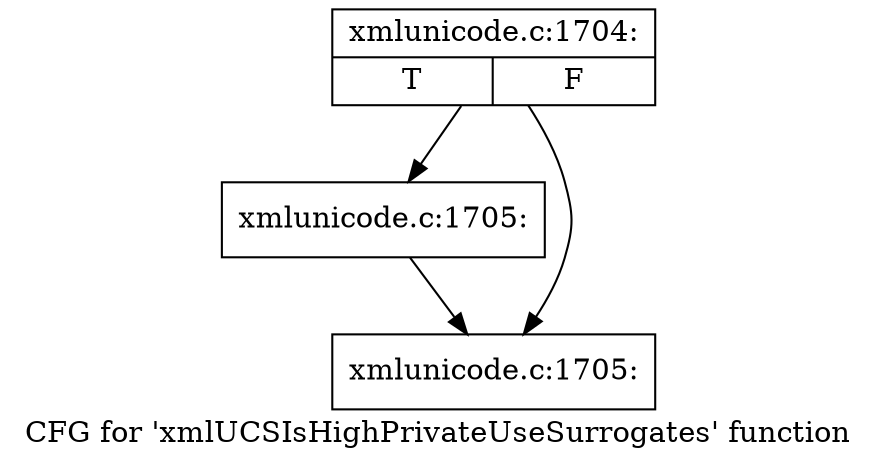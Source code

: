 digraph "CFG for 'xmlUCSIsHighPrivateUseSurrogates' function" {
	label="CFG for 'xmlUCSIsHighPrivateUseSurrogates' function";

	Node0x4de6f40 [shape=record,label="{xmlunicode.c:1704:|{<s0>T|<s1>F}}"];
	Node0x4de6f40 -> Node0x4e27490;
	Node0x4de6f40 -> Node0x4de7180;
	Node0x4e27490 [shape=record,label="{xmlunicode.c:1705:}"];
	Node0x4e27490 -> Node0x4de7180;
	Node0x4de7180 [shape=record,label="{xmlunicode.c:1705:}"];
}
